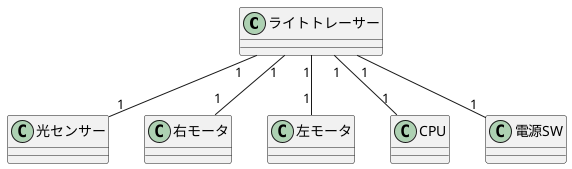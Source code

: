 @startuml 演習6-5-1
class ライトトレーサー{}
class 光センサー{}
class 右モータ{}
class 左モータ{}
class CPU{}
class 電源SW{}

ライトトレーサー "1"--"1" 光センサー
ライトトレーサー "1"--"1" 右モータ
ライトトレーサー "1"--"1" 左モータ
ライトトレーサー "1"--"1" CPU
ライトトレーサー "1"--"1" 電源SW
@enduml